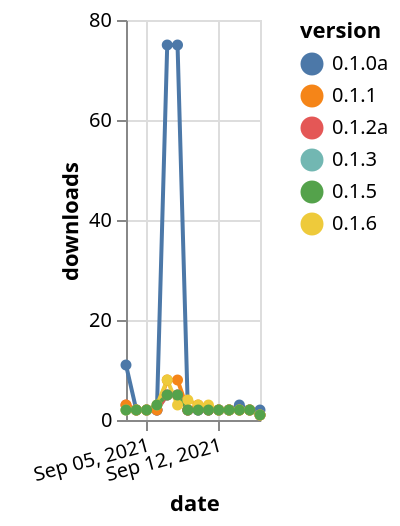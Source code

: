 {"$schema": "https://vega.github.io/schema/vega-lite/v5.json", "description": "A simple bar chart with embedded data.", "data": {"values": [{"date": "2021-09-03", "total": 2607, "delta": 2, "version": "0.1.3"}, {"date": "2021-09-04", "total": 2609, "delta": 2, "version": "0.1.3"}, {"date": "2021-09-05", "total": 2611, "delta": 2, "version": "0.1.3"}, {"date": "2021-09-06", "total": 2613, "delta": 2, "version": "0.1.3"}, {"date": "2021-09-07", "total": 2618, "delta": 5, "version": "0.1.3"}, {"date": "2021-09-08", "total": 2623, "delta": 5, "version": "0.1.3"}, {"date": "2021-09-09", "total": 2625, "delta": 2, "version": "0.1.3"}, {"date": "2021-09-10", "total": 2627, "delta": 2, "version": "0.1.3"}, {"date": "2021-09-11", "total": 2629, "delta": 2, "version": "0.1.3"}, {"date": "2021-09-12", "total": 2631, "delta": 2, "version": "0.1.3"}, {"date": "2021-09-13", "total": 2633, "delta": 2, "version": "0.1.3"}, {"date": "2021-09-14", "total": 2635, "delta": 2, "version": "0.1.3"}, {"date": "2021-09-15", "total": 2637, "delta": 2, "version": "0.1.3"}, {"date": "2021-09-16", "total": 2638, "delta": 1, "version": "0.1.3"}, {"date": "2021-09-03", "total": 2444, "delta": 3, "version": "0.1.2a"}, {"date": "2021-09-04", "total": 2446, "delta": 2, "version": "0.1.2a"}, {"date": "2021-09-05", "total": 2448, "delta": 2, "version": "0.1.2a"}, {"date": "2021-09-06", "total": 2450, "delta": 2, "version": "0.1.2a"}, {"date": "2021-09-07", "total": 2455, "delta": 5, "version": "0.1.2a"}, {"date": "2021-09-08", "total": 2460, "delta": 5, "version": "0.1.2a"}, {"date": "2021-09-09", "total": 2462, "delta": 2, "version": "0.1.2a"}, {"date": "2021-09-10", "total": 2464, "delta": 2, "version": "0.1.2a"}, {"date": "2021-09-11", "total": 2466, "delta": 2, "version": "0.1.2a"}, {"date": "2021-09-12", "total": 2468, "delta": 2, "version": "0.1.2a"}, {"date": "2021-09-13", "total": 2470, "delta": 2, "version": "0.1.2a"}, {"date": "2021-09-14", "total": 2472, "delta": 2, "version": "0.1.2a"}, {"date": "2021-09-15", "total": 2474, "delta": 2, "version": "0.1.2a"}, {"date": "2021-09-16", "total": 2475, "delta": 1, "version": "0.1.2a"}, {"date": "2021-09-03", "total": 38946, "delta": 11, "version": "0.1.0a"}, {"date": "2021-09-04", "total": 38948, "delta": 2, "version": "0.1.0a"}, {"date": "2021-09-05", "total": 38950, "delta": 2, "version": "0.1.0a"}, {"date": "2021-09-06", "total": 38952, "delta": 2, "version": "0.1.0a"}, {"date": "2021-09-07", "total": 39027, "delta": 75, "version": "0.1.0a"}, {"date": "2021-09-08", "total": 39102, "delta": 75, "version": "0.1.0a"}, {"date": "2021-09-09", "total": 39104, "delta": 2, "version": "0.1.0a"}, {"date": "2021-09-10", "total": 39106, "delta": 2, "version": "0.1.0a"}, {"date": "2021-09-11", "total": 39108, "delta": 2, "version": "0.1.0a"}, {"date": "2021-09-12", "total": 39110, "delta": 2, "version": "0.1.0a"}, {"date": "2021-09-13", "total": 39112, "delta": 2, "version": "0.1.0a"}, {"date": "2021-09-14", "total": 39115, "delta": 3, "version": "0.1.0a"}, {"date": "2021-09-15", "total": 39117, "delta": 2, "version": "0.1.0a"}, {"date": "2021-09-16", "total": 39119, "delta": 2, "version": "0.1.0a"}, {"date": "2021-09-03", "total": 3127, "delta": 3, "version": "0.1.1"}, {"date": "2021-09-04", "total": 3129, "delta": 2, "version": "0.1.1"}, {"date": "2021-09-05", "total": 3131, "delta": 2, "version": "0.1.1"}, {"date": "2021-09-06", "total": 3133, "delta": 2, "version": "0.1.1"}, {"date": "2021-09-07", "total": 3141, "delta": 8, "version": "0.1.1"}, {"date": "2021-09-08", "total": 3149, "delta": 8, "version": "0.1.1"}, {"date": "2021-09-09", "total": 3151, "delta": 2, "version": "0.1.1"}, {"date": "2021-09-10", "total": 3154, "delta": 3, "version": "0.1.1"}, {"date": "2021-09-11", "total": 3156, "delta": 2, "version": "0.1.1"}, {"date": "2021-09-12", "total": 3158, "delta": 2, "version": "0.1.1"}, {"date": "2021-09-13", "total": 3160, "delta": 2, "version": "0.1.1"}, {"date": "2021-09-14", "total": 3162, "delta": 2, "version": "0.1.1"}, {"date": "2021-09-15", "total": 3164, "delta": 2, "version": "0.1.1"}, {"date": "2021-09-16", "total": 3165, "delta": 1, "version": "0.1.1"}, {"date": "2021-09-03", "total": 4237, "delta": 2, "version": "0.1.6"}, {"date": "2021-09-04", "total": 4239, "delta": 2, "version": "0.1.6"}, {"date": "2021-09-05", "total": 4241, "delta": 2, "version": "0.1.6"}, {"date": "2021-09-06", "total": 4244, "delta": 3, "version": "0.1.6"}, {"date": "2021-09-07", "total": 4252, "delta": 8, "version": "0.1.6"}, {"date": "2021-09-08", "total": 4255, "delta": 3, "version": "0.1.6"}, {"date": "2021-09-09", "total": 4259, "delta": 4, "version": "0.1.6"}, {"date": "2021-09-10", "total": 4262, "delta": 3, "version": "0.1.6"}, {"date": "2021-09-11", "total": 4265, "delta": 3, "version": "0.1.6"}, {"date": "2021-09-12", "total": 4267, "delta": 2, "version": "0.1.6"}, {"date": "2021-09-13", "total": 4269, "delta": 2, "version": "0.1.6"}, {"date": "2021-09-14", "total": 4271, "delta": 2, "version": "0.1.6"}, {"date": "2021-09-15", "total": 4273, "delta": 2, "version": "0.1.6"}, {"date": "2021-09-16", "total": 4274, "delta": 1, "version": "0.1.6"}, {"date": "2021-09-03", "total": 2602, "delta": 2, "version": "0.1.5"}, {"date": "2021-09-04", "total": 2604, "delta": 2, "version": "0.1.5"}, {"date": "2021-09-05", "total": 2606, "delta": 2, "version": "0.1.5"}, {"date": "2021-09-06", "total": 2609, "delta": 3, "version": "0.1.5"}, {"date": "2021-09-07", "total": 2614, "delta": 5, "version": "0.1.5"}, {"date": "2021-09-08", "total": 2619, "delta": 5, "version": "0.1.5"}, {"date": "2021-09-09", "total": 2621, "delta": 2, "version": "0.1.5"}, {"date": "2021-09-10", "total": 2623, "delta": 2, "version": "0.1.5"}, {"date": "2021-09-11", "total": 2625, "delta": 2, "version": "0.1.5"}, {"date": "2021-09-12", "total": 2627, "delta": 2, "version": "0.1.5"}, {"date": "2021-09-13", "total": 2629, "delta": 2, "version": "0.1.5"}, {"date": "2021-09-14", "total": 2631, "delta": 2, "version": "0.1.5"}, {"date": "2021-09-15", "total": 2633, "delta": 2, "version": "0.1.5"}, {"date": "2021-09-16", "total": 2634, "delta": 1, "version": "0.1.5"}]}, "width": "container", "mark": {"type": "line", "point": {"filled": true}}, "encoding": {"x": {"field": "date", "type": "temporal", "timeUnit": "yearmonthdate", "title": "date", "axis": {"labelAngle": -15}}, "y": {"field": "delta", "type": "quantitative", "title": "downloads"}, "color": {"field": "version", "type": "nominal"}, "tooltip": {"field": "delta"}}}